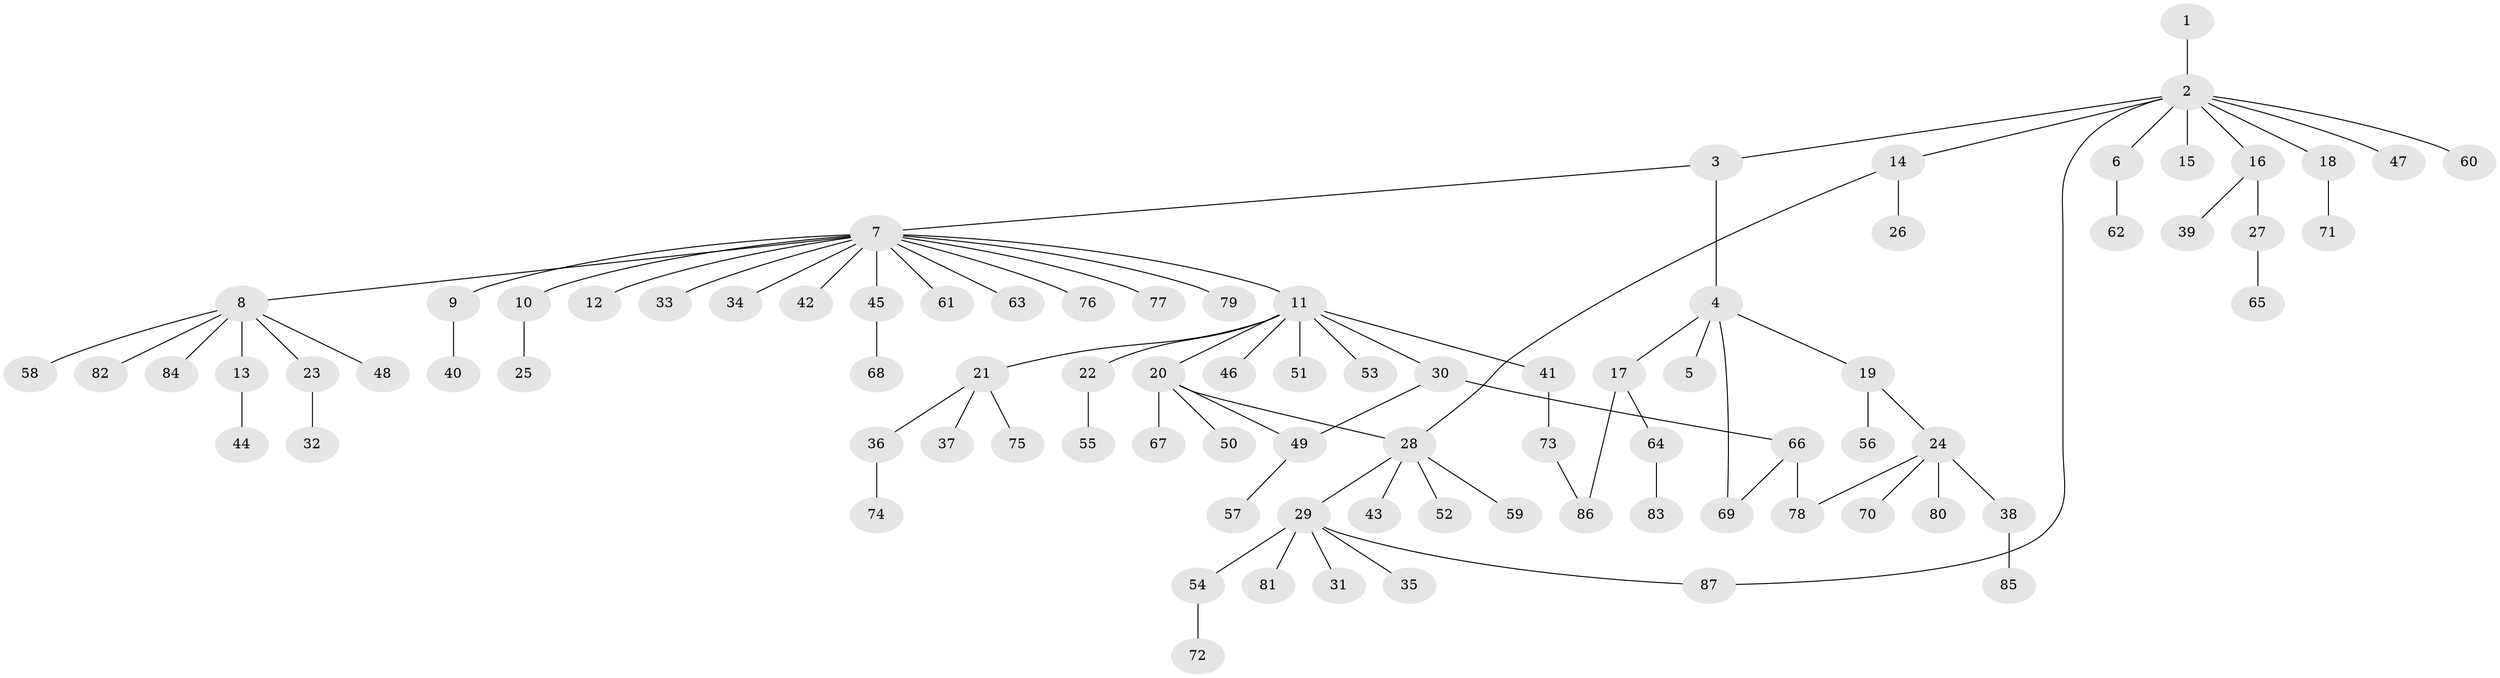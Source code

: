 // coarse degree distribution, {4: 0.15555555555555556, 5: 0.044444444444444446, 1: 0.5777777777777777, 14: 0.022222222222222223, 2: 0.1111111111111111, 3: 0.08888888888888889}
// Generated by graph-tools (version 1.1) at 2025/50/03/04/25 22:50:24]
// undirected, 87 vertices, 92 edges
graph export_dot {
  node [color=gray90,style=filled];
  1;
  2;
  3;
  4;
  5;
  6;
  7;
  8;
  9;
  10;
  11;
  12;
  13;
  14;
  15;
  16;
  17;
  18;
  19;
  20;
  21;
  22;
  23;
  24;
  25;
  26;
  27;
  28;
  29;
  30;
  31;
  32;
  33;
  34;
  35;
  36;
  37;
  38;
  39;
  40;
  41;
  42;
  43;
  44;
  45;
  46;
  47;
  48;
  49;
  50;
  51;
  52;
  53;
  54;
  55;
  56;
  57;
  58;
  59;
  60;
  61;
  62;
  63;
  64;
  65;
  66;
  67;
  68;
  69;
  70;
  71;
  72;
  73;
  74;
  75;
  76;
  77;
  78;
  79;
  80;
  81;
  82;
  83;
  84;
  85;
  86;
  87;
  1 -- 2;
  2 -- 3;
  2 -- 6;
  2 -- 14;
  2 -- 15;
  2 -- 16;
  2 -- 18;
  2 -- 47;
  2 -- 60;
  2 -- 87;
  3 -- 4;
  3 -- 7;
  4 -- 5;
  4 -- 17;
  4 -- 19;
  4 -- 69;
  6 -- 62;
  7 -- 8;
  7 -- 9;
  7 -- 10;
  7 -- 11;
  7 -- 12;
  7 -- 33;
  7 -- 34;
  7 -- 42;
  7 -- 45;
  7 -- 61;
  7 -- 63;
  7 -- 76;
  7 -- 77;
  7 -- 79;
  8 -- 13;
  8 -- 23;
  8 -- 48;
  8 -- 58;
  8 -- 82;
  8 -- 84;
  9 -- 40;
  10 -- 25;
  11 -- 20;
  11 -- 21;
  11 -- 22;
  11 -- 30;
  11 -- 41;
  11 -- 46;
  11 -- 51;
  11 -- 53;
  13 -- 44;
  14 -- 26;
  14 -- 28;
  16 -- 27;
  16 -- 39;
  17 -- 64;
  17 -- 86;
  18 -- 71;
  19 -- 24;
  19 -- 56;
  20 -- 28;
  20 -- 49;
  20 -- 50;
  20 -- 67;
  21 -- 36;
  21 -- 37;
  21 -- 75;
  22 -- 55;
  23 -- 32;
  24 -- 38;
  24 -- 70;
  24 -- 78;
  24 -- 80;
  27 -- 65;
  28 -- 29;
  28 -- 43;
  28 -- 52;
  28 -- 59;
  29 -- 31;
  29 -- 35;
  29 -- 54;
  29 -- 81;
  29 -- 87;
  30 -- 49;
  30 -- 66;
  36 -- 74;
  38 -- 85;
  41 -- 73;
  45 -- 68;
  49 -- 57;
  54 -- 72;
  64 -- 83;
  66 -- 69;
  66 -- 78;
  73 -- 86;
}
